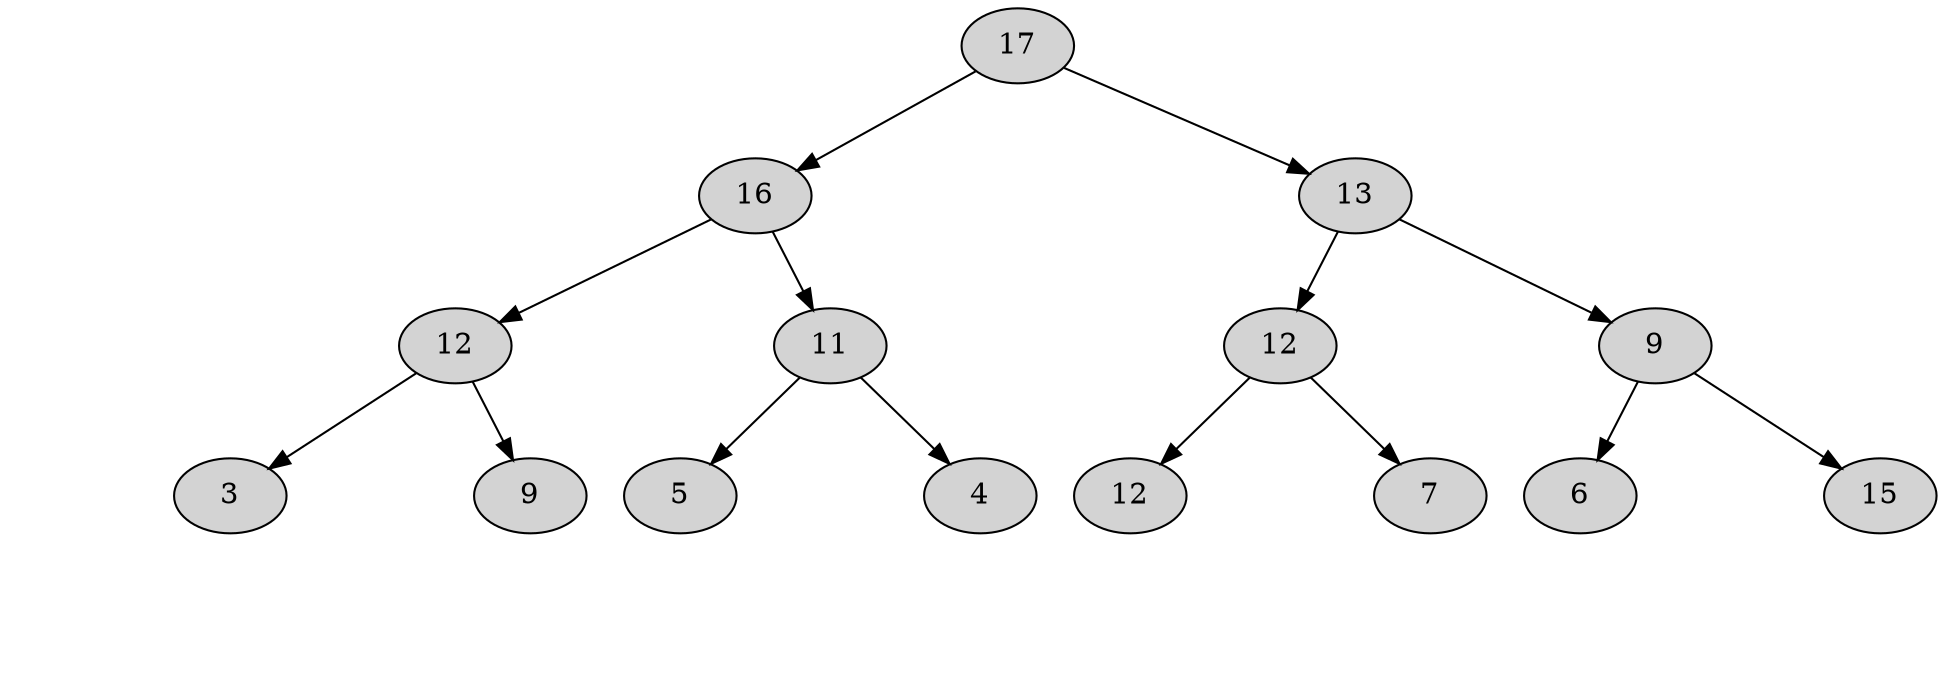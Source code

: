 digraph G {
  node [style=filled];
  N0 [label = "17"];
  N1 [label = "16"];
  N0 -> N1;
  F0 [style=invis];
  N0 -> F0 [style=invis];
  N2 [label = "13"];
  N0 -> N2;
  N3 [label = "12"];
  N1 -> N3;
  F1 [style=invis];
  N1 -> F1 [style=invis];
  N4 [label = "11"];
  N1 -> N4;
  N5 [label = "12"];
  N2 -> N5;
  F2 [style=invis];
  N2 -> F2 [style=invis];
  N6 [label = "9"];
  N2 -> N6;
  N7 [label = "3"];
  N3 -> N7;
  F3 [style=invis];
  N3 -> F3 [style=invis];
  N8 [label = "9"];
  N3 -> N8;
  N9 [label = "5"];
  N4 -> N9;
  F4 [style=invis];
  N4 -> F4 [style=invis];
  N10 [label = "4"];
  N4 -> N10;
  N11 [label = "12"];
  N5 -> N11;
  F5 [style=invis];
  N5 -> F5 [style=invis];
  N12 [label = "7"];
  N5 -> N12;
  N13 [label = "6"];
  N6 -> N13;
  F6 [style=invis];
  N6 -> F6 [style=invis];
  N14 [label = "15"];
  N6 -> N14;
  N15 [style = invis];
  N7 -> N15 [style=invis];
  F7 [style=invis];
  N7 -> F7 [style=invis];
  N16 [style = invis];
  N7 -> N16 [style=invis];
}
